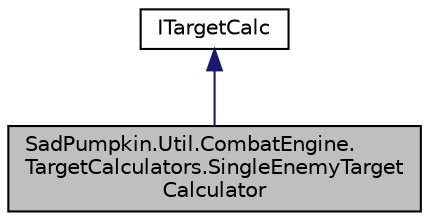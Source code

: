digraph "SadPumpkin.Util.CombatEngine.TargetCalculators.SingleEnemyTargetCalculator"
{
 // LATEX_PDF_SIZE
  edge [fontname="Helvetica",fontsize="10",labelfontname="Helvetica",labelfontsize="10"];
  node [fontname="Helvetica",fontsize="10",shape=record];
  Node1 [label="SadPumpkin.Util.CombatEngine.\lTargetCalculators.SingleEnemyTarget\lCalculator",height=0.2,width=0.4,color="black", fillcolor="grey75", style="filled", fontcolor="black",tooltip="Targeting logic for singular Actors of a different Party."];
  Node2 -> Node1 [dir="back",color="midnightblue",fontsize="10",style="solid",fontname="Helvetica"];
  Node2 [label="ITargetCalc",height=0.2,width=0.4,color="black", fillcolor="white", style="filled",URL="$interface_sad_pumpkin_1_1_util_1_1_combat_engine_1_1_target_calculators_1_1_i_target_calc.html",tooltip="Interface defining a Targeting logic of an Action."];
}
